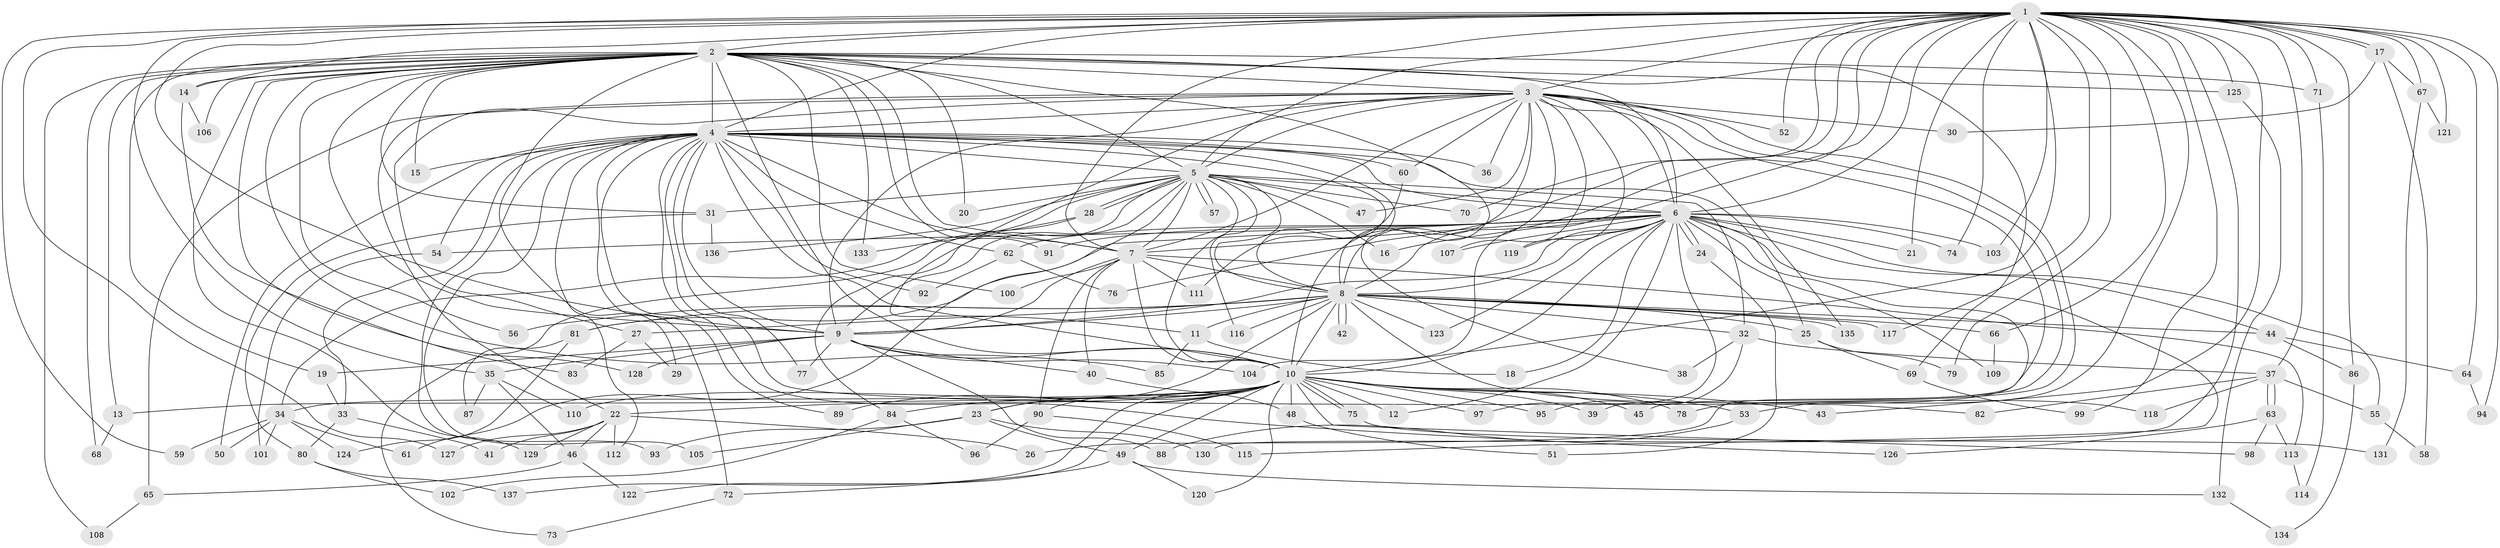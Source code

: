 // coarse degree distribution, {3: 0.21739130434782608, 4: 0.17391304347826086, 25: 0.014492753623188406, 2: 0.3333333333333333, 20: 0.028985507246376812, 16: 0.014492753623188406, 5: 0.057971014492753624, 26: 0.014492753623188406, 24: 0.014492753623188406, 7: 0.014492753623188406, 13: 0.014492753623188406, 12: 0.014492753623188406, 19: 0.014492753623188406, 1: 0.028985507246376812, 29: 0.014492753623188406, 6: 0.014492753623188406, 8: 0.014492753623188406}
// Generated by graph-tools (version 1.1) at 2025/36/03/04/25 23:36:26]
// undirected, 137 vertices, 299 edges
graph export_dot {
  node [color=gray90,style=filled];
  1;
  2;
  3;
  4;
  5;
  6;
  7;
  8;
  9;
  10;
  11;
  12;
  13;
  14;
  15;
  16;
  17;
  18;
  19;
  20;
  21;
  22;
  23;
  24;
  25;
  26;
  27;
  28;
  29;
  30;
  31;
  32;
  33;
  34;
  35;
  36;
  37;
  38;
  39;
  40;
  41;
  42;
  43;
  44;
  45;
  46;
  47;
  48;
  49;
  50;
  51;
  52;
  53;
  54;
  55;
  56;
  57;
  58;
  59;
  60;
  61;
  62;
  63;
  64;
  65;
  66;
  67;
  68;
  69;
  70;
  71;
  72;
  73;
  74;
  75;
  76;
  77;
  78;
  79;
  80;
  81;
  82;
  83;
  84;
  85;
  86;
  87;
  88;
  89;
  90;
  91;
  92;
  93;
  94;
  95;
  96;
  97;
  98;
  99;
  100;
  101;
  102;
  103;
  104;
  105;
  106;
  107;
  108;
  109;
  110;
  111;
  112;
  113;
  114;
  115;
  116;
  117;
  118;
  119;
  120;
  121;
  122;
  123;
  124;
  125;
  126;
  127;
  128;
  129;
  130;
  131;
  132;
  133;
  134;
  135;
  136;
  137;
  1 -- 2;
  1 -- 3;
  1 -- 4;
  1 -- 5;
  1 -- 6;
  1 -- 7;
  1 -- 8;
  1 -- 9;
  1 -- 10;
  1 -- 14;
  1 -- 17;
  1 -- 17;
  1 -- 21;
  1 -- 35;
  1 -- 37;
  1 -- 43;
  1 -- 52;
  1 -- 53;
  1 -- 59;
  1 -- 64;
  1 -- 66;
  1 -- 67;
  1 -- 70;
  1 -- 71;
  1 -- 74;
  1 -- 76;
  1 -- 79;
  1 -- 86;
  1 -- 94;
  1 -- 99;
  1 -- 103;
  1 -- 104;
  1 -- 117;
  1 -- 121;
  1 -- 125;
  1 -- 127;
  1 -- 130;
  2 -- 3;
  2 -- 4;
  2 -- 5;
  2 -- 6;
  2 -- 7;
  2 -- 8;
  2 -- 9;
  2 -- 10;
  2 -- 13;
  2 -- 14;
  2 -- 15;
  2 -- 19;
  2 -- 20;
  2 -- 29;
  2 -- 31;
  2 -- 56;
  2 -- 68;
  2 -- 69;
  2 -- 71;
  2 -- 83;
  2 -- 85;
  2 -- 91;
  2 -- 100;
  2 -- 106;
  2 -- 108;
  2 -- 125;
  2 -- 129;
  2 -- 133;
  3 -- 4;
  3 -- 5;
  3 -- 6;
  3 -- 7;
  3 -- 8;
  3 -- 9;
  3 -- 10;
  3 -- 11;
  3 -- 22;
  3 -- 27;
  3 -- 30;
  3 -- 36;
  3 -- 39;
  3 -- 45;
  3 -- 47;
  3 -- 52;
  3 -- 60;
  3 -- 65;
  3 -- 78;
  3 -- 107;
  3 -- 119;
  3 -- 135;
  4 -- 5;
  4 -- 6;
  4 -- 7;
  4 -- 8;
  4 -- 9;
  4 -- 10;
  4 -- 15;
  4 -- 25;
  4 -- 33;
  4 -- 36;
  4 -- 38;
  4 -- 50;
  4 -- 54;
  4 -- 60;
  4 -- 62;
  4 -- 72;
  4 -- 77;
  4 -- 82;
  4 -- 89;
  4 -- 92;
  4 -- 93;
  4 -- 105;
  4 -- 112;
  4 -- 126;
  5 -- 6;
  5 -- 7;
  5 -- 8;
  5 -- 9;
  5 -- 10;
  5 -- 16;
  5 -- 20;
  5 -- 28;
  5 -- 28;
  5 -- 31;
  5 -- 32;
  5 -- 34;
  5 -- 47;
  5 -- 57;
  5 -- 57;
  5 -- 61;
  5 -- 70;
  5 -- 84;
  5 -- 116;
  5 -- 136;
  6 -- 7;
  6 -- 8;
  6 -- 9;
  6 -- 10;
  6 -- 12;
  6 -- 16;
  6 -- 18;
  6 -- 21;
  6 -- 24;
  6 -- 24;
  6 -- 26;
  6 -- 44;
  6 -- 54;
  6 -- 55;
  6 -- 62;
  6 -- 74;
  6 -- 81;
  6 -- 91;
  6 -- 97;
  6 -- 103;
  6 -- 107;
  6 -- 109;
  6 -- 115;
  6 -- 119;
  6 -- 123;
  7 -- 8;
  7 -- 9;
  7 -- 10;
  7 -- 40;
  7 -- 90;
  7 -- 100;
  7 -- 111;
  7 -- 113;
  8 -- 9;
  8 -- 10;
  8 -- 11;
  8 -- 23;
  8 -- 25;
  8 -- 27;
  8 -- 32;
  8 -- 42;
  8 -- 42;
  8 -- 44;
  8 -- 56;
  8 -- 66;
  8 -- 81;
  8 -- 116;
  8 -- 117;
  8 -- 118;
  8 -- 123;
  8 -- 135;
  9 -- 10;
  9 -- 19;
  9 -- 35;
  9 -- 40;
  9 -- 77;
  9 -- 88;
  9 -- 104;
  9 -- 128;
  10 -- 12;
  10 -- 13;
  10 -- 22;
  10 -- 23;
  10 -- 34;
  10 -- 39;
  10 -- 43;
  10 -- 45;
  10 -- 48;
  10 -- 49;
  10 -- 53;
  10 -- 75;
  10 -- 75;
  10 -- 78;
  10 -- 84;
  10 -- 89;
  10 -- 90;
  10 -- 95;
  10 -- 97;
  10 -- 98;
  10 -- 110;
  10 -- 120;
  10 -- 122;
  10 -- 137;
  11 -- 18;
  11 -- 85;
  13 -- 68;
  14 -- 106;
  14 -- 128;
  17 -- 30;
  17 -- 58;
  17 -- 67;
  19 -- 33;
  22 -- 26;
  22 -- 41;
  22 -- 46;
  22 -- 112;
  22 -- 127;
  22 -- 129;
  23 -- 49;
  23 -- 93;
  23 -- 105;
  23 -- 130;
  24 -- 51;
  25 -- 69;
  25 -- 79;
  27 -- 29;
  27 -- 83;
  28 -- 73;
  28 -- 133;
  31 -- 80;
  31 -- 136;
  32 -- 37;
  32 -- 38;
  32 -- 95;
  33 -- 41;
  33 -- 80;
  34 -- 50;
  34 -- 59;
  34 -- 61;
  34 -- 101;
  34 -- 124;
  35 -- 46;
  35 -- 87;
  35 -- 110;
  37 -- 55;
  37 -- 63;
  37 -- 63;
  37 -- 82;
  37 -- 118;
  40 -- 48;
  44 -- 64;
  44 -- 86;
  46 -- 65;
  46 -- 122;
  48 -- 51;
  49 -- 72;
  49 -- 120;
  49 -- 132;
  53 -- 88;
  54 -- 101;
  55 -- 58;
  60 -- 111;
  62 -- 76;
  62 -- 92;
  63 -- 98;
  63 -- 113;
  63 -- 126;
  64 -- 94;
  65 -- 108;
  66 -- 109;
  67 -- 121;
  67 -- 131;
  69 -- 99;
  71 -- 114;
  72 -- 73;
  75 -- 131;
  80 -- 102;
  80 -- 137;
  81 -- 87;
  81 -- 124;
  84 -- 96;
  84 -- 102;
  86 -- 134;
  90 -- 96;
  90 -- 115;
  113 -- 114;
  125 -- 132;
  132 -- 134;
}
